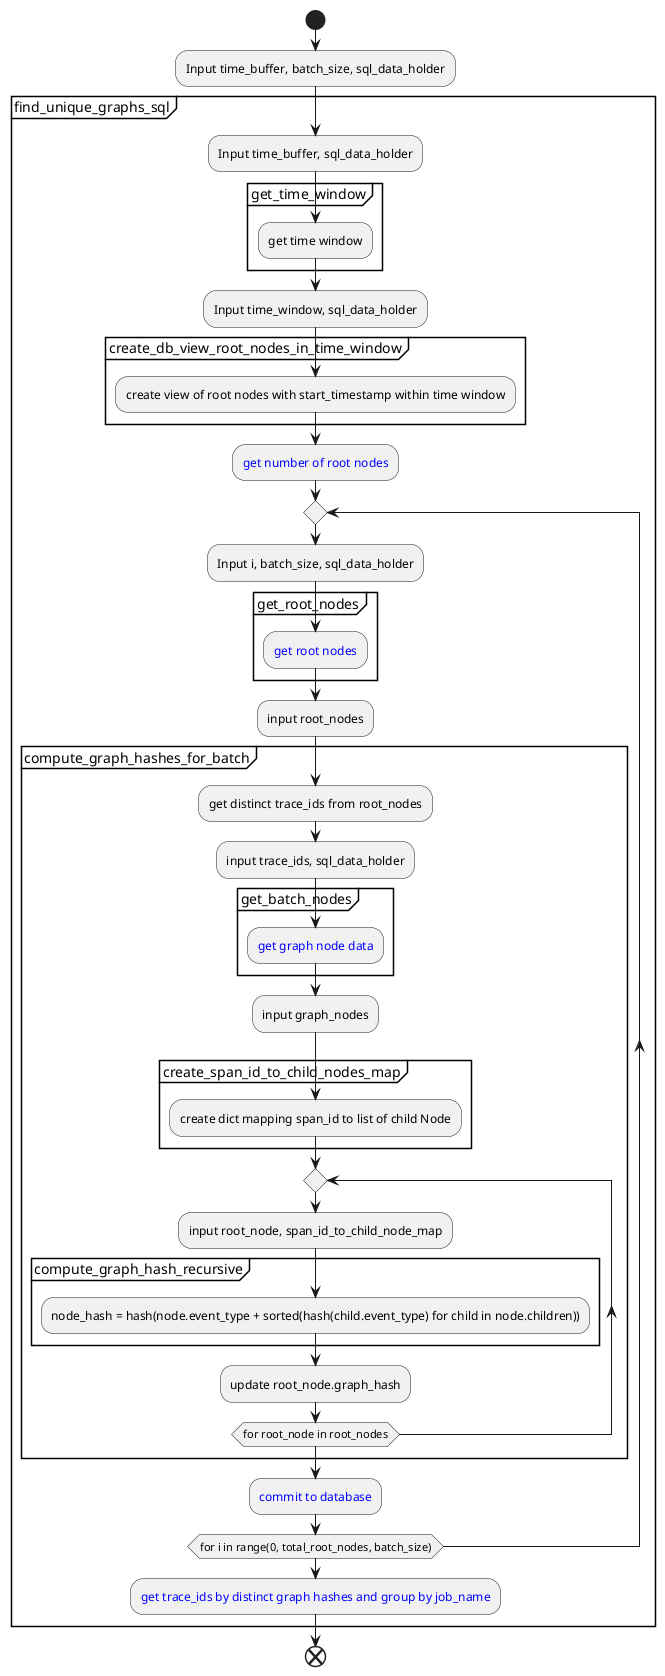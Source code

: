 @startuml
    start
    :Input time_buffer, batch_size, sql_data_holder;
    partition "find_unique_graphs_sql" {
    :Input time_buffer, sql_data_holder;
    partition "get_time_window" {
        :get time window;
    }
    :Input time_window, sql_data_holder;
    partition "create_db_view_root_nodes_in_time_window" {
        :create view of root nodes with start_timestamp within time window;
    }
        :<color:Blue>get number of root nodes;
        repeat
        :Input i, batch_size, sql_data_holder;
        partition "get_root_nodes" {
        :<color:Blue>get root nodes;
        }
        :input root_nodes;
            partition "compute_graph_hashes_for_batch" {
                :get distinct trace_ids from root_nodes;
                :input trace_ids, sql_data_holder;
                partition "get_batch_nodes" {
                    :<color:Blue>get graph node data;
                }
                :input graph_nodes;
                partition "create_span_id_to_child_nodes_map" {
                    :create dict mapping span_id to list of child Node;
                }
            repeat
            :input root_node, span_id_to_child_node_map;
            partition "compute_graph_hash_recursive" {
                :node_hash = hash(node.event_type + sorted(hash(child.event_type) for child in node.children));
            }
            :update root_node.graph_hash;
            repeat while(for root_node in root_nodes)
            }
            :<color:Blue>commit to database;
        repeat while (for i in range(0, total_root_nodes, batch_size))
        :<color:Blue>get trace_ids by distinct graph hashes and group by job_name;
    }
    end
@enduml
